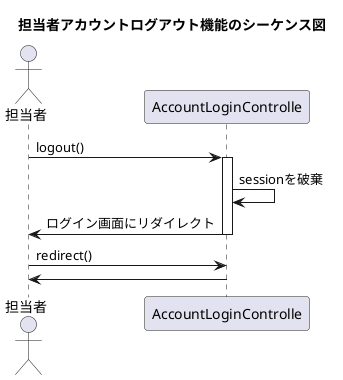 @startuml

title 担当者アカウントログアウト機能のシーケンス図
actor "担当者" as user
participant "AccountLoginControlle" as controller
user -> controller++:logout()
controller -> controller:sessionを破棄
controller -> user--:ログイン画面にリダイレクト
user -> controller:redirect()
controller -> user:

@enduml